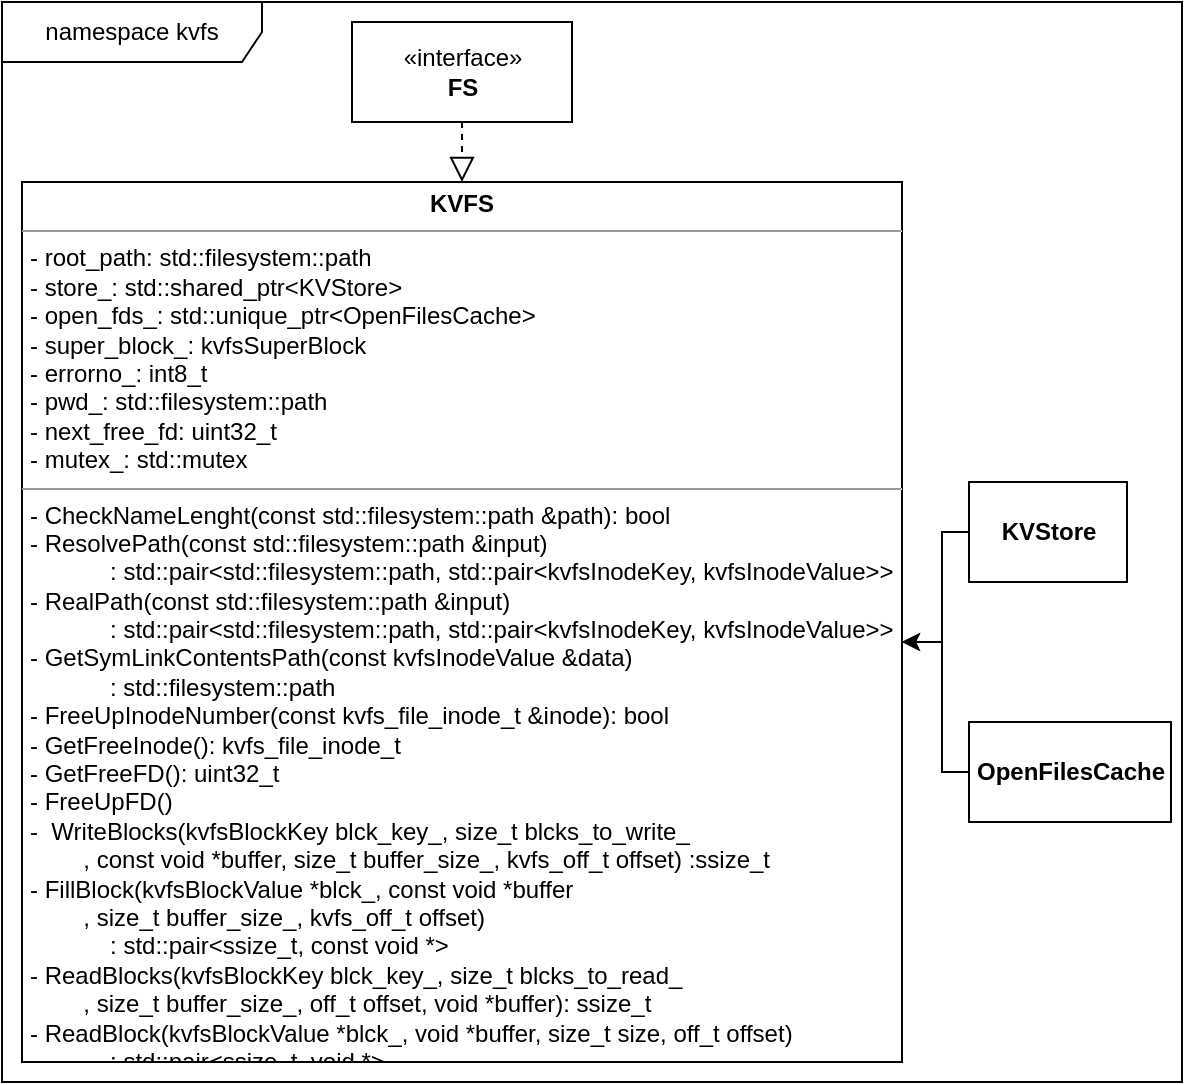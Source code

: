 <mxfile version="10.6.0" type="device"><diagram id="IUJTyebh10_8kg0GZ47V" name="Page-1"><mxGraphModel dx="1074" dy="706" grid="1" gridSize="10" guides="1" tooltips="1" connect="1" arrows="1" fold="1" page="1" pageScale="1" pageWidth="1169" pageHeight="827" math="0" shadow="0"><root><mxCell id="0"/><mxCell id="1" parent="0"/><mxCell id="zD4omFbkY1BM3M79J6Al-4" value="namespace kvfs" style="shape=umlFrame;whiteSpace=wrap;html=1;width=130;height=30;" parent="1" vertex="1"><mxGeometry x="50" y="20" width="590" height="540" as="geometry"/></mxCell><mxCell id="zD4omFbkY1BM3M79J6Al-1" style="edgeStyle=orthogonalEdgeStyle;rounded=0;orthogonalLoop=1;jettySize=auto;html=1;exitX=0.5;exitY=1;exitDx=0;exitDy=0;entryX=0.5;entryY=0;entryDx=0;entryDy=0;dashed=1;endArrow=block;endFill=0;startSize=6;endSize=10;" parent="1" source="zD4omFbkY1BM3M79J6Al-3" target="zD4omFbkY1BM3M79J6Al-2" edge="1"><mxGeometry relative="1" as="geometry"><mxPoint x="240" y="55" as="sourcePoint"/></mxGeometry></mxCell><mxCell id="zD4omFbkY1BM3M79J6Al-2" value="&lt;p style=&quot;text-align: center ; margin: 4px 0px 0px&quot;&gt;&lt;b&gt;KVFS&lt;/b&gt;&lt;/p&gt;&lt;hr size=&quot;1&quot; style=&quot;text-align: justify&quot;&gt;&lt;p style=&quot;text-align: justify ; margin: 0px 0px 0px 4px&quot;&gt;- root_path: std::filesystem::path&lt;/p&gt;&lt;p style=&quot;text-align: justify ; margin: 0px 0px 0px 4px&quot;&gt;- store_: std::shared_ptr&amp;lt;KVStore&amp;gt;&lt;/p&gt;&lt;p style=&quot;text-align: justify ; margin: 0px 0px 0px 4px&quot;&gt;- open_fds_: std::unique_ptr&amp;lt;OpenFilesCache&amp;gt;&lt;/p&gt;&lt;p style=&quot;text-align: justify ; margin: 0px 0px 0px 4px&quot;&gt;- super_block_: kvfsSuperBlock&lt;/p&gt;&lt;p style=&quot;text-align: justify ; margin: 0px 0px 0px 4px&quot;&gt;- errorno_: int8_t&lt;/p&gt;&lt;p style=&quot;text-align: justify ; margin: 0px 0px 0px 4px&quot;&gt;- pwd_: std::filesystem::path&lt;/p&gt;&lt;p style=&quot;text-align: justify ; margin: 0px 0px 0px 4px&quot;&gt;- next_free_fd: uint32_t&lt;/p&gt;&lt;p style=&quot;text-align: justify ; margin: 0px 0px 0px 4px&quot;&gt;- mutex_: std::mutex&lt;/p&gt;&lt;hr size=&quot;1&quot; style=&quot;text-align: justify&quot;&gt;&lt;p style=&quot;text-align: justify ; margin: 0px 0px 0px 4px&quot;&gt;&lt;span&gt;- CheckNameLenght&lt;/span&gt;&lt;span&gt;(const std::filesystem::path &amp;amp;path):&amp;nbsp;&lt;/span&gt;&lt;span&gt;bool&lt;/span&gt;&lt;br&gt;&lt;/p&gt;&lt;p style=&quot;text-align: justify ; margin: 0px 0px 0px 4px&quot;&gt;&lt;span&gt;-&amp;nbsp;&lt;/span&gt;&lt;span&gt;ResolvePath(const std::filesystem::path &amp;amp;input)&lt;/span&gt;&lt;/p&gt;&lt;p style=&quot;text-align: justify ; margin: 0px 0px 0px 4px&quot;&gt;&lt;span&gt;&amp;nbsp; &amp;nbsp; &amp;nbsp; &amp;nbsp; &amp;nbsp; &amp;nbsp; :&amp;nbsp;&lt;/span&gt;&lt;span style=&quot;text-align: left&quot;&gt;std::pair&amp;lt;std::filesystem::path, std::pair&amp;lt;kvfsInodeKey, kvfsInodeValue&amp;gt;&amp;gt;&lt;/span&gt;&lt;/p&gt;&lt;p style=&quot;text-align: justify ; margin: 0px 0px 0px 4px&quot;&gt;&lt;span style=&quot;text-align: left&quot;&gt;-&amp;nbsp;&lt;/span&gt;&lt;span style=&quot;text-align: center&quot;&gt;RealPath(const std::filesystem::path &amp;amp;input)&lt;/span&gt;&lt;/p&gt;&lt;p style=&quot;text-align: justify ; margin: 0px 0px 0px 4px&quot;&gt;&lt;span&gt;&amp;nbsp; &amp;nbsp; &amp;nbsp; &amp;nbsp; &amp;nbsp; &amp;nbsp; :&amp;nbsp;&lt;/span&gt;&lt;span&gt;std::pair&amp;lt;std::filesystem::path, std::pair&amp;lt;kvfsInodeKey, kvfsInodeValue&amp;gt;&amp;gt;&lt;/span&gt;&lt;/p&gt;&lt;p style=&quot;text-align: justify ; margin: 0px 0px 0px 4px&quot;&gt;-&amp;nbsp;GetSymLinkContentsPath(const kvfsInodeValue &amp;amp;data)&lt;/p&gt;&lt;p style=&quot;text-align: justify ; margin: 0px 0px 0px 4px&quot;&gt;&amp;nbsp; &amp;nbsp; &amp;nbsp; &amp;nbsp; &amp;nbsp; &amp;nbsp; :&amp;nbsp;std::filesystem::path&lt;/p&gt;&lt;p style=&quot;text-align: justify ; margin: 0px 0px 0px 4px&quot;&gt;-&amp;nbsp;FreeUpInodeNumber(const kvfs_file_inode_t &amp;amp;inode): bool&lt;/p&gt;&lt;p style=&quot;text-align: justify ; margin: 0px 0px 0px 4px&quot;&gt;-&amp;nbsp;GetFreeInode():&amp;nbsp;kvfs_file_inode_t&lt;/p&gt;&lt;p style=&quot;text-align: justify ; margin: 0px 0px 0px 4px&quot;&gt;-&amp;nbsp;GetFreeFD():&amp;nbsp;uint32_t&lt;/p&gt;&lt;p style=&quot;text-align: justify ; margin: 0px 0px 0px 4px&quot;&gt;- FreeUpFD()&lt;/p&gt;&lt;p style=&quot;text-align: justify ; margin: 0px 0px 0px 4px&quot;&gt;-&amp;nbsp;&lt;span&gt;&amp;nbsp;WriteBlocks(kvfsBlockKey blck_key_,&lt;/span&gt;&lt;span style=&quot;text-align: left&quot;&gt;&amp;nbsp;size_t blcks_to_write_&lt;/span&gt;&lt;/p&gt;&lt;p style=&quot;text-align: justify ; margin: 0px 0px 0px 4px&quot;&gt;&lt;span style=&quot;text-align: left&quot;&gt;&amp;nbsp; &amp;nbsp; &amp;nbsp; &amp;nbsp; ,&lt;/span&gt;&lt;span style=&quot;text-align: left&quot;&gt;&amp;nbsp;const void *buffer,&lt;/span&gt;&lt;span style=&quot;text-align: left&quot;&gt;&amp;nbsp;size_t buffer_size_,&lt;/span&gt;&lt;span style=&quot;text-align: left&quot;&gt;&amp;nbsp;kvfs_off_t offset) :&lt;/span&gt;&lt;span style=&quot;text-align: center&quot;&gt;ssize_t&lt;/span&gt;&lt;/p&gt;&lt;p style=&quot;text-align: justify ; margin: 0px 0px 0px 4px&quot;&gt;&lt;span style=&quot;text-align: center&quot;&gt;-&amp;nbsp;&lt;/span&gt;&lt;span&gt;FillBlock(kvfsBlockValue *blck_,&lt;/span&gt;&lt;span style=&quot;text-align: left&quot;&gt;&amp;nbsp;const void *buffer&lt;/span&gt;&lt;/p&gt;&lt;p style=&quot;text-align: justify ; margin: 0px 0px 0px 4px&quot;&gt;&lt;span style=&quot;text-align: left&quot;&gt;&amp;nbsp; &amp;nbsp; &amp;nbsp; &amp;nbsp; ,&lt;/span&gt;&lt;span style=&quot;text-align: left&quot;&gt;&amp;nbsp;size_t buffer_size_,&lt;/span&gt;&lt;span style=&quot;text-align: left&quot;&gt;&amp;nbsp;kvfs_off_t offset)&lt;/span&gt;&lt;/p&gt;&lt;p style=&quot;text-align: justify ; margin: 0px 0px 0px 4px&quot;&gt;&lt;span style=&quot;text-align: left&quot;&gt;&amp;nbsp; &amp;nbsp; &amp;nbsp; &amp;nbsp; &amp;nbsp; &amp;nbsp; :&amp;nbsp;&lt;/span&gt;&lt;span style=&quot;text-align: center&quot;&gt;std::pair&amp;lt;ssize_t, const void *&amp;gt;&lt;/span&gt;&lt;/p&gt;&lt;p style=&quot;text-align: justify ; margin: 0px 0px 0px 4px&quot;&gt;&lt;span style=&quot;text-align: center&quot;&gt;-&amp;nbsp;&lt;/span&gt;&lt;span&gt;ReadBlocks(kvfsBlockKey blck_key_,&lt;/span&gt;&lt;span style=&quot;text-align: left&quot;&gt;&amp;nbsp;size_t blcks_to_read_&lt;/span&gt;&lt;/p&gt;&lt;p style=&quot;text-align: justify ; margin: 0px 0px 0px 4px&quot;&gt;&lt;span style=&quot;text-align: left&quot;&gt;&amp;nbsp; &amp;nbsp; &amp;nbsp; &amp;nbsp; ,&lt;/span&gt;&lt;span style=&quot;text-align: left&quot;&gt;&amp;nbsp;size_t buffer_size_,&lt;/span&gt;&lt;span style=&quot;text-align: left&quot;&gt;&amp;nbsp;off_t offset,&lt;/span&gt;&lt;span style=&quot;text-align: left&quot;&gt;&amp;nbsp;void *buffer):&lt;/span&gt;&lt;span style=&quot;text-align: left&quot;&gt;&amp;nbsp;ssize_t&lt;/span&gt;&lt;/p&gt;&lt;p style=&quot;text-align: justify ; margin: 0px 0px 0px 4px&quot;&gt;&lt;span&gt;- ReadBlock(&lt;/span&gt;&lt;span style=&quot;text-align: center&quot;&gt;kvfsBlockValue *blck_, void *buffer, size_t size, off_t offset&lt;/span&gt;&lt;span style=&quot;text-align: left&quot;&gt;)&lt;/span&gt;&lt;/p&gt;&lt;p style=&quot;text-align: justify ; margin: 0px 0px 0px 4px&quot;&gt;&lt;span style=&quot;text-align: left&quot;&gt;&amp;nbsp; &amp;nbsp; &amp;nbsp; &amp;nbsp; &amp;nbsp; &amp;nbsp; :&amp;nbsp;&lt;/span&gt;&lt;span style=&quot;text-align: center&quot;&gt;std::pair&amp;lt;ssize_t, void *&amp;gt;&lt;/span&gt;&lt;/p&gt;" style="verticalAlign=top;align=left;overflow=fill;fontSize=12;fontFamily=Helvetica;html=1;" parent="1" vertex="1"><mxGeometry x="60" y="110" width="440" height="440" as="geometry"/></mxCell><mxCell id="zD4omFbkY1BM3M79J6Al-3" value="«interface»&lt;br&gt;&lt;b&gt;FS&lt;/b&gt;" style="html=1;" parent="1" vertex="1"><mxGeometry x="225" y="30" width="110" height="50" as="geometry"/></mxCell><mxCell id="zD4omFbkY1BM3M79J6Al-14" value="" style="edgeStyle=orthogonalEdgeStyle;rounded=0;orthogonalLoop=1;jettySize=auto;html=1;" parent="1" source="zD4omFbkY1BM3M79J6Al-5" target="zD4omFbkY1BM3M79J6Al-2" edge="1"><mxGeometry relative="1" as="geometry"><Array as="points"><mxPoint x="520" y="285"/><mxPoint x="520" y="340"/></Array></mxGeometry></mxCell><mxCell id="zD4omFbkY1BM3M79J6Al-5" value="&lt;p style=&quot;margin: 0px ; margin-top: 4px ; text-align: center&quot;&gt;&lt;br&gt;&lt;b&gt;KVStore&lt;/b&gt;&lt;/p&gt;" style="verticalAlign=top;align=left;overflow=fill;fontSize=12;fontFamily=Helvetica;html=1;" parent="1" vertex="1"><mxGeometry x="533.5" y="260" width="79" height="50" as="geometry"/></mxCell><mxCell id="zD4omFbkY1BM3M79J6Al-13" value="" style="edgeStyle=orthogonalEdgeStyle;rounded=0;orthogonalLoop=1;jettySize=auto;html=1;" parent="1" source="zD4omFbkY1BM3M79J6Al-12" target="zD4omFbkY1BM3M79J6Al-2" edge="1"><mxGeometry relative="1" as="geometry"><Array as="points"><mxPoint x="520" y="405"/><mxPoint x="520" y="340"/></Array></mxGeometry></mxCell><mxCell id="zD4omFbkY1BM3M79J6Al-12" value="&lt;p style=&quot;margin: 0px ; margin-top: 4px ; text-align: center&quot;&gt;&lt;br&gt;&lt;b&gt;OpenFilesCache&lt;/b&gt;&lt;/p&gt;" style="verticalAlign=top;align=left;overflow=fill;fontSize=12;fontFamily=Helvetica;html=1;" parent="1" vertex="1"><mxGeometry x="533.5" y="380" width="101" height="50" as="geometry"/></mxCell></root></mxGraphModel></diagram></mxfile>